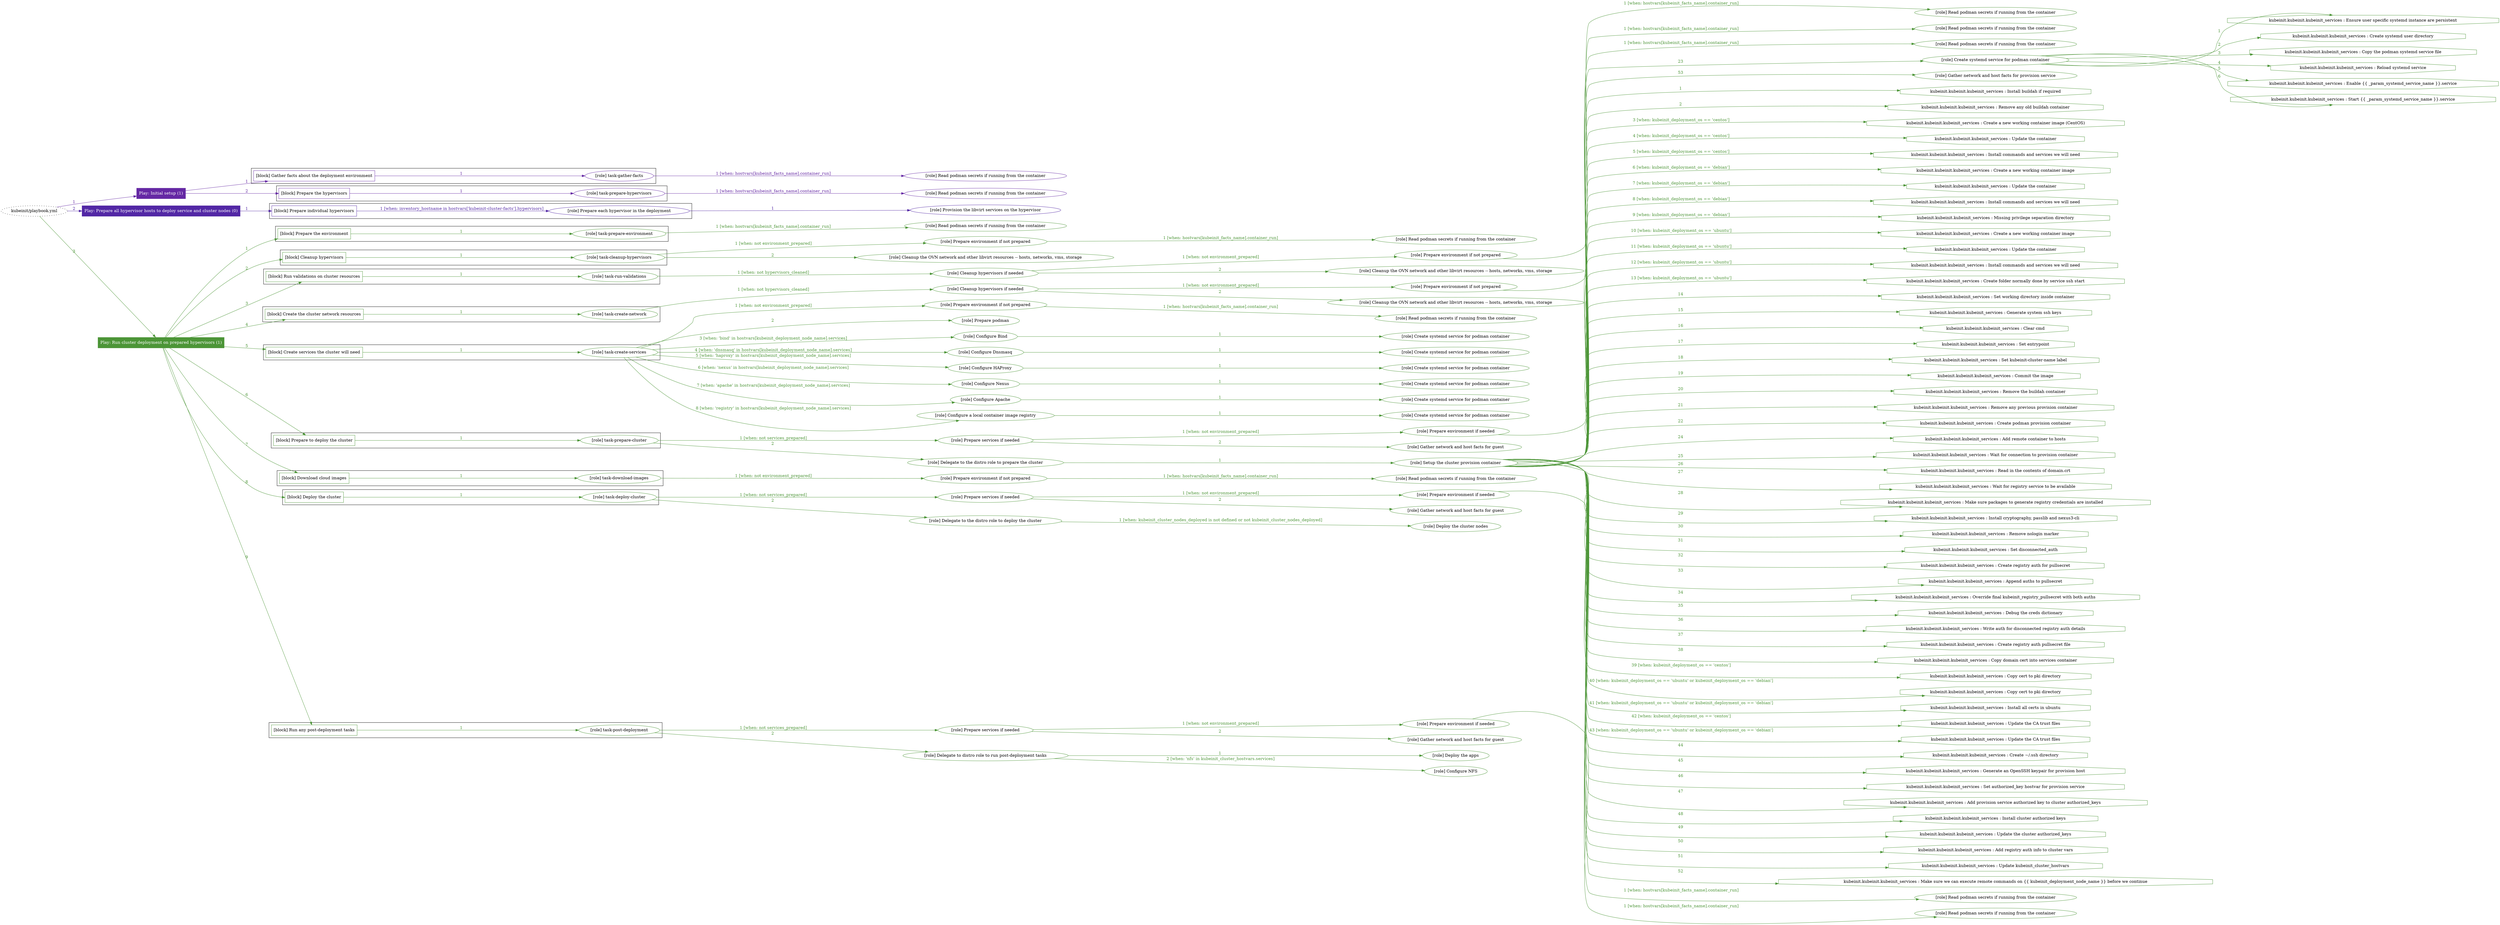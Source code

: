 digraph {
	graph [concentrate=true ordering=in rankdir=LR ratio=fill]
	edge [esep=5 sep=10]
	"kubeinit/playbook.yml" [id=root_node style=dotted]
	play_051c2b49 [label="Play: Initial setup (1)" color="#6528a4" fontcolor="#ffffff" id=play_051c2b49 shape=box style=filled tooltip=localhost]
	"kubeinit/playbook.yml" -> play_051c2b49 [label="1 " color="#6528a4" fontcolor="#6528a4" id=edge_839ca66a labeltooltip="1 " tooltip="1 "]
	subgraph "Read podman secrets if running from the container" {
		role_47a81021 [label="[role] Read podman secrets if running from the container" color="#6528a4" id=role_47a81021 tooltip="Read podman secrets if running from the container"]
	}
	subgraph "task-gather-facts" {
		role_6963178a [label="[role] task-gather-facts" color="#6528a4" id=role_6963178a tooltip="task-gather-facts"]
		role_6963178a -> role_47a81021 [label="1 [when: hostvars[kubeinit_facts_name].container_run]" color="#6528a4" fontcolor="#6528a4" id=edge_b14a3d67 labeltooltip="1 [when: hostvars[kubeinit_facts_name].container_run]" tooltip="1 [when: hostvars[kubeinit_facts_name].container_run]"]
	}
	subgraph "Read podman secrets if running from the container" {
		role_9ba7223d [label="[role] Read podman secrets if running from the container" color="#6528a4" id=role_9ba7223d tooltip="Read podman secrets if running from the container"]
	}
	subgraph "task-prepare-hypervisors" {
		role_1dc241dc [label="[role] task-prepare-hypervisors" color="#6528a4" id=role_1dc241dc tooltip="task-prepare-hypervisors"]
		role_1dc241dc -> role_9ba7223d [label="1 [when: hostvars[kubeinit_facts_name].container_run]" color="#6528a4" fontcolor="#6528a4" id=edge_edd46973 labeltooltip="1 [when: hostvars[kubeinit_facts_name].container_run]" tooltip="1 [when: hostvars[kubeinit_facts_name].container_run]"]
	}
	subgraph "Play: Initial setup (1)" {
		play_051c2b49 -> block_4443deeb [label=1 color="#6528a4" fontcolor="#6528a4" id=edge_3085cb4f labeltooltip=1 tooltip=1]
		subgraph cluster_block_4443deeb {
			block_4443deeb [label="[block] Gather facts about the deployment environment" color="#6528a4" id=block_4443deeb labeltooltip="Gather facts about the deployment environment" shape=box tooltip="Gather facts about the deployment environment"]
			block_4443deeb -> role_6963178a [label="1 " color="#6528a4" fontcolor="#6528a4" id=edge_1220abe6 labeltooltip="1 " tooltip="1 "]
		}
		play_051c2b49 -> block_3736fca8 [label=2 color="#6528a4" fontcolor="#6528a4" id=edge_7028dff7 labeltooltip=2 tooltip=2]
		subgraph cluster_block_3736fca8 {
			block_3736fca8 [label="[block] Prepare the hypervisors" color="#6528a4" id=block_3736fca8 labeltooltip="Prepare the hypervisors" shape=box tooltip="Prepare the hypervisors"]
			block_3736fca8 -> role_1dc241dc [label="1 " color="#6528a4" fontcolor="#6528a4" id=edge_3f5d64e3 labeltooltip="1 " tooltip="1 "]
		}
	}
	play_3801c66c [label="Play: Prepare all hypervisor hosts to deploy service and cluster nodes (0)" color="#5227a5" fontcolor="#ffffff" id=play_3801c66c shape=box style=filled tooltip="Play: Prepare all hypervisor hosts to deploy service and cluster nodes (0)"]
	"kubeinit/playbook.yml" -> play_3801c66c [label="2 " color="#5227a5" fontcolor="#5227a5" id=edge_26cc516f labeltooltip="2 " tooltip="2 "]
	subgraph "Provision the libvirt services on the hypervisor" {
		role_ff4b3f1d [label="[role] Provision the libvirt services on the hypervisor" color="#5227a5" id=role_ff4b3f1d tooltip="Provision the libvirt services on the hypervisor"]
	}
	subgraph "Prepare each hypervisor in the deployment" {
		role_a224175f [label="[role] Prepare each hypervisor in the deployment" color="#5227a5" id=role_a224175f tooltip="Prepare each hypervisor in the deployment"]
		role_a224175f -> role_ff4b3f1d [label="1 " color="#5227a5" fontcolor="#5227a5" id=edge_a18e0b30 labeltooltip="1 " tooltip="1 "]
	}
	subgraph "Play: Prepare all hypervisor hosts to deploy service and cluster nodes (0)" {
		play_3801c66c -> block_1fcb9a32 [label=1 color="#5227a5" fontcolor="#5227a5" id=edge_8c95d7fe labeltooltip=1 tooltip=1]
		subgraph cluster_block_1fcb9a32 {
			block_1fcb9a32 [label="[block] Prepare individual hypervisors" color="#5227a5" id=block_1fcb9a32 labeltooltip="Prepare individual hypervisors" shape=box tooltip="Prepare individual hypervisors"]
			block_1fcb9a32 -> role_a224175f [label="1 [when: inventory_hostname in hostvars['kubeinit-cluster-facts'].hypervisors]" color="#5227a5" fontcolor="#5227a5" id=edge_47dc9c39 labeltooltip="1 [when: inventory_hostname in hostvars['kubeinit-cluster-facts'].hypervisors]" tooltip="1 [when: inventory_hostname in hostvars['kubeinit-cluster-facts'].hypervisors]"]
		}
	}
	play_f7d1df13 [label="Play: Run cluster deployment on prepared hypervisors (1)" color="#4c9537" fontcolor="#ffffff" id=play_f7d1df13 shape=box style=filled tooltip=localhost]
	"kubeinit/playbook.yml" -> play_f7d1df13 [label="3 " color="#4c9537" fontcolor="#4c9537" id=edge_34679045 labeltooltip="3 " tooltip="3 "]
	subgraph "Read podman secrets if running from the container" {
		role_22d1b307 [label="[role] Read podman secrets if running from the container" color="#4c9537" id=role_22d1b307 tooltip="Read podman secrets if running from the container"]
	}
	subgraph "task-prepare-environment" {
		role_0e3177e5 [label="[role] task-prepare-environment" color="#4c9537" id=role_0e3177e5 tooltip="task-prepare-environment"]
		role_0e3177e5 -> role_22d1b307 [label="1 [when: hostvars[kubeinit_facts_name].container_run]" color="#4c9537" fontcolor="#4c9537" id=edge_94715e8c labeltooltip="1 [when: hostvars[kubeinit_facts_name].container_run]" tooltip="1 [when: hostvars[kubeinit_facts_name].container_run]"]
	}
	subgraph "Read podman secrets if running from the container" {
		role_1d0cc77a [label="[role] Read podman secrets if running from the container" color="#4c9537" id=role_1d0cc77a tooltip="Read podman secrets if running from the container"]
	}
	subgraph "Prepare environment if not prepared" {
		role_d507feb7 [label="[role] Prepare environment if not prepared" color="#4c9537" id=role_d507feb7 tooltip="Prepare environment if not prepared"]
		role_d507feb7 -> role_1d0cc77a [label="1 [when: hostvars[kubeinit_facts_name].container_run]" color="#4c9537" fontcolor="#4c9537" id=edge_a12e9cb2 labeltooltip="1 [when: hostvars[kubeinit_facts_name].container_run]" tooltip="1 [when: hostvars[kubeinit_facts_name].container_run]"]
	}
	subgraph "Cleanup the OVN network and other libvirt resources -- hosts, networks, vms, storage" {
		role_f6756f97 [label="[role] Cleanup the OVN network and other libvirt resources -- hosts, networks, vms, storage" color="#4c9537" id=role_f6756f97 tooltip="Cleanup the OVN network and other libvirt resources -- hosts, networks, vms, storage"]
	}
	subgraph "task-cleanup-hypervisors" {
		role_5ba6fdbb [label="[role] task-cleanup-hypervisors" color="#4c9537" id=role_5ba6fdbb tooltip="task-cleanup-hypervisors"]
		role_5ba6fdbb -> role_d507feb7 [label="1 [when: not environment_prepared]" color="#4c9537" fontcolor="#4c9537" id=edge_ac61b591 labeltooltip="1 [when: not environment_prepared]" tooltip="1 [when: not environment_prepared]"]
		role_5ba6fdbb -> role_f6756f97 [label="2 " color="#4c9537" fontcolor="#4c9537" id=edge_627953f8 labeltooltip="2 " tooltip="2 "]
	}
	subgraph "Read podman secrets if running from the container" {
		role_fbf31905 [label="[role] Read podman secrets if running from the container" color="#4c9537" id=role_fbf31905 tooltip="Read podman secrets if running from the container"]
	}
	subgraph "Prepare environment if not prepared" {
		role_4212ffd1 [label="[role] Prepare environment if not prepared" color="#4c9537" id=role_4212ffd1 tooltip="Prepare environment if not prepared"]
		role_4212ffd1 -> role_fbf31905 [label="1 [when: hostvars[kubeinit_facts_name].container_run]" color="#4c9537" fontcolor="#4c9537" id=edge_157bb472 labeltooltip="1 [when: hostvars[kubeinit_facts_name].container_run]" tooltip="1 [when: hostvars[kubeinit_facts_name].container_run]"]
	}
	subgraph "Cleanup the OVN network and other libvirt resources -- hosts, networks, vms, storage" {
		role_3027a9fe [label="[role] Cleanup the OVN network and other libvirt resources -- hosts, networks, vms, storage" color="#4c9537" id=role_3027a9fe tooltip="Cleanup the OVN network and other libvirt resources -- hosts, networks, vms, storage"]
	}
	subgraph "Cleanup hypervisors if needed" {
		role_a94fc1b5 [label="[role] Cleanup hypervisors if needed" color="#4c9537" id=role_a94fc1b5 tooltip="Cleanup hypervisors if needed"]
		role_a94fc1b5 -> role_4212ffd1 [label="1 [when: not environment_prepared]" color="#4c9537" fontcolor="#4c9537" id=edge_9e65863a labeltooltip="1 [when: not environment_prepared]" tooltip="1 [when: not environment_prepared]"]
		role_a94fc1b5 -> role_3027a9fe [label="2 " color="#4c9537" fontcolor="#4c9537" id=edge_88c65c56 labeltooltip="2 " tooltip="2 "]
	}
	subgraph "task-run-validations" {
		role_83db5022 [label="[role] task-run-validations" color="#4c9537" id=role_83db5022 tooltip="task-run-validations"]
		role_83db5022 -> role_a94fc1b5 [label="1 [when: not hypervisors_cleaned]" color="#4c9537" fontcolor="#4c9537" id=edge_5a08714e labeltooltip="1 [when: not hypervisors_cleaned]" tooltip="1 [when: not hypervisors_cleaned]"]
	}
	subgraph "Read podman secrets if running from the container" {
		role_064857c8 [label="[role] Read podman secrets if running from the container" color="#4c9537" id=role_064857c8 tooltip="Read podman secrets if running from the container"]
	}
	subgraph "Prepare environment if not prepared" {
		role_aec6460a [label="[role] Prepare environment if not prepared" color="#4c9537" id=role_aec6460a tooltip="Prepare environment if not prepared"]
		role_aec6460a -> role_064857c8 [label="1 [when: hostvars[kubeinit_facts_name].container_run]" color="#4c9537" fontcolor="#4c9537" id=edge_071bc901 labeltooltip="1 [when: hostvars[kubeinit_facts_name].container_run]" tooltip="1 [when: hostvars[kubeinit_facts_name].container_run]"]
	}
	subgraph "Cleanup the OVN network and other libvirt resources -- hosts, networks, vms, storage" {
		role_39853395 [label="[role] Cleanup the OVN network and other libvirt resources -- hosts, networks, vms, storage" color="#4c9537" id=role_39853395 tooltip="Cleanup the OVN network and other libvirt resources -- hosts, networks, vms, storage"]
	}
	subgraph "Cleanup hypervisors if needed" {
		role_d911a549 [label="[role] Cleanup hypervisors if needed" color="#4c9537" id=role_d911a549 tooltip="Cleanup hypervisors if needed"]
		role_d911a549 -> role_aec6460a [label="1 [when: not environment_prepared]" color="#4c9537" fontcolor="#4c9537" id=edge_49d9ed1e labeltooltip="1 [when: not environment_prepared]" tooltip="1 [when: not environment_prepared]"]
		role_d911a549 -> role_39853395 [label="2 " color="#4c9537" fontcolor="#4c9537" id=edge_a5ad9472 labeltooltip="2 " tooltip="2 "]
	}
	subgraph "task-create-network" {
		role_ff306506 [label="[role] task-create-network" color="#4c9537" id=role_ff306506 tooltip="task-create-network"]
		role_ff306506 -> role_d911a549 [label="1 [when: not hypervisors_cleaned]" color="#4c9537" fontcolor="#4c9537" id=edge_9f5224f8 labeltooltip="1 [when: not hypervisors_cleaned]" tooltip="1 [when: not hypervisors_cleaned]"]
	}
	subgraph "Read podman secrets if running from the container" {
		role_8039fc9b [label="[role] Read podman secrets if running from the container" color="#4c9537" id=role_8039fc9b tooltip="Read podman secrets if running from the container"]
	}
	subgraph "Prepare environment if not prepared" {
		role_58a23e10 [label="[role] Prepare environment if not prepared" color="#4c9537" id=role_58a23e10 tooltip="Prepare environment if not prepared"]
		role_58a23e10 -> role_8039fc9b [label="1 [when: hostvars[kubeinit_facts_name].container_run]" color="#4c9537" fontcolor="#4c9537" id=edge_8034f9d1 labeltooltip="1 [when: hostvars[kubeinit_facts_name].container_run]" tooltip="1 [when: hostvars[kubeinit_facts_name].container_run]"]
	}
	subgraph "Prepare podman" {
		role_80541e1c [label="[role] Prepare podman" color="#4c9537" id=role_80541e1c tooltip="Prepare podman"]
	}
	subgraph "Create systemd service for podman container" {
		role_3d5dc106 [label="[role] Create systemd service for podman container" color="#4c9537" id=role_3d5dc106 tooltip="Create systemd service for podman container"]
	}
	subgraph "Configure Bind" {
		role_43fb9698 [label="[role] Configure Bind" color="#4c9537" id=role_43fb9698 tooltip="Configure Bind"]
		role_43fb9698 -> role_3d5dc106 [label="1 " color="#4c9537" fontcolor="#4c9537" id=edge_b54c6b90 labeltooltip="1 " tooltip="1 "]
	}
	subgraph "Create systemd service for podman container" {
		role_ac14183f [label="[role] Create systemd service for podman container" color="#4c9537" id=role_ac14183f tooltip="Create systemd service for podman container"]
	}
	subgraph "Configure Dnsmasq" {
		role_adbe5e9d [label="[role] Configure Dnsmasq" color="#4c9537" id=role_adbe5e9d tooltip="Configure Dnsmasq"]
		role_adbe5e9d -> role_ac14183f [label="1 " color="#4c9537" fontcolor="#4c9537" id=edge_fda232fe labeltooltip="1 " tooltip="1 "]
	}
	subgraph "Create systemd service for podman container" {
		role_2337711b [label="[role] Create systemd service for podman container" color="#4c9537" id=role_2337711b tooltip="Create systemd service for podman container"]
	}
	subgraph "Configure HAProxy" {
		role_86ed88fb [label="[role] Configure HAProxy" color="#4c9537" id=role_86ed88fb tooltip="Configure HAProxy"]
		role_86ed88fb -> role_2337711b [label="1 " color="#4c9537" fontcolor="#4c9537" id=edge_9269844f labeltooltip="1 " tooltip="1 "]
	}
	subgraph "Create systemd service for podman container" {
		role_0456ae08 [label="[role] Create systemd service for podman container" color="#4c9537" id=role_0456ae08 tooltip="Create systemd service for podman container"]
	}
	subgraph "Configure Nexus" {
		role_9bbc7077 [label="[role] Configure Nexus" color="#4c9537" id=role_9bbc7077 tooltip="Configure Nexus"]
		role_9bbc7077 -> role_0456ae08 [label="1 " color="#4c9537" fontcolor="#4c9537" id=edge_247c7fde labeltooltip="1 " tooltip="1 "]
	}
	subgraph "Create systemd service for podman container" {
		role_4d42e314 [label="[role] Create systemd service for podman container" color="#4c9537" id=role_4d42e314 tooltip="Create systemd service for podman container"]
	}
	subgraph "Configure Apache" {
		role_28486d9a [label="[role] Configure Apache" color="#4c9537" id=role_28486d9a tooltip="Configure Apache"]
		role_28486d9a -> role_4d42e314 [label="1 " color="#4c9537" fontcolor="#4c9537" id=edge_b727060f labeltooltip="1 " tooltip="1 "]
	}
	subgraph "Create systemd service for podman container" {
		role_692c2c3b [label="[role] Create systemd service for podman container" color="#4c9537" id=role_692c2c3b tooltip="Create systemd service for podman container"]
	}
	subgraph "Configure a local container image registry" {
		role_57df4546 [label="[role] Configure a local container image registry" color="#4c9537" id=role_57df4546 tooltip="Configure a local container image registry"]
		role_57df4546 -> role_692c2c3b [label="1 " color="#4c9537" fontcolor="#4c9537" id=edge_e9f2da5d labeltooltip="1 " tooltip="1 "]
	}
	subgraph "task-create-services" {
		role_c12c2ec1 [label="[role] task-create-services" color="#4c9537" id=role_c12c2ec1 tooltip="task-create-services"]
		role_c12c2ec1 -> role_58a23e10 [label="1 [when: not environment_prepared]" color="#4c9537" fontcolor="#4c9537" id=edge_f38c9210 labeltooltip="1 [when: not environment_prepared]" tooltip="1 [when: not environment_prepared]"]
		role_c12c2ec1 -> role_80541e1c [label="2 " color="#4c9537" fontcolor="#4c9537" id=edge_c1b28cd1 labeltooltip="2 " tooltip="2 "]
		role_c12c2ec1 -> role_43fb9698 [label="3 [when: 'bind' in hostvars[kubeinit_deployment_node_name].services]" color="#4c9537" fontcolor="#4c9537" id=edge_5927d03a labeltooltip="3 [when: 'bind' in hostvars[kubeinit_deployment_node_name].services]" tooltip="3 [when: 'bind' in hostvars[kubeinit_deployment_node_name].services]"]
		role_c12c2ec1 -> role_adbe5e9d [label="4 [when: 'dnsmasq' in hostvars[kubeinit_deployment_node_name].services]" color="#4c9537" fontcolor="#4c9537" id=edge_56bcf669 labeltooltip="4 [when: 'dnsmasq' in hostvars[kubeinit_deployment_node_name].services]" tooltip="4 [when: 'dnsmasq' in hostvars[kubeinit_deployment_node_name].services]"]
		role_c12c2ec1 -> role_86ed88fb [label="5 [when: 'haproxy' in hostvars[kubeinit_deployment_node_name].services]" color="#4c9537" fontcolor="#4c9537" id=edge_31dcdfb9 labeltooltip="5 [when: 'haproxy' in hostvars[kubeinit_deployment_node_name].services]" tooltip="5 [when: 'haproxy' in hostvars[kubeinit_deployment_node_name].services]"]
		role_c12c2ec1 -> role_9bbc7077 [label="6 [when: 'nexus' in hostvars[kubeinit_deployment_node_name].services]" color="#4c9537" fontcolor="#4c9537" id=edge_af056c5e labeltooltip="6 [when: 'nexus' in hostvars[kubeinit_deployment_node_name].services]" tooltip="6 [when: 'nexus' in hostvars[kubeinit_deployment_node_name].services]"]
		role_c12c2ec1 -> role_28486d9a [label="7 [when: 'apache' in hostvars[kubeinit_deployment_node_name].services]" color="#4c9537" fontcolor="#4c9537" id=edge_adfdef1b labeltooltip="7 [when: 'apache' in hostvars[kubeinit_deployment_node_name].services]" tooltip="7 [when: 'apache' in hostvars[kubeinit_deployment_node_name].services]"]
		role_c12c2ec1 -> role_57df4546 [label="8 [when: 'registry' in hostvars[kubeinit_deployment_node_name].services]" color="#4c9537" fontcolor="#4c9537" id=edge_9f777aa8 labeltooltip="8 [when: 'registry' in hostvars[kubeinit_deployment_node_name].services]" tooltip="8 [when: 'registry' in hostvars[kubeinit_deployment_node_name].services]"]
	}
	subgraph "Read podman secrets if running from the container" {
		role_4c3e9b0b [label="[role] Read podman secrets if running from the container" color="#4c9537" id=role_4c3e9b0b tooltip="Read podman secrets if running from the container"]
	}
	subgraph "Prepare environment if needed" {
		role_7e4d172c [label="[role] Prepare environment if needed" color="#4c9537" id=role_7e4d172c tooltip="Prepare environment if needed"]
		role_7e4d172c -> role_4c3e9b0b [label="1 [when: hostvars[kubeinit_facts_name].container_run]" color="#4c9537" fontcolor="#4c9537" id=edge_9c518f99 labeltooltip="1 [when: hostvars[kubeinit_facts_name].container_run]" tooltip="1 [when: hostvars[kubeinit_facts_name].container_run]"]
	}
	subgraph "Gather network and host facts for guest" {
		role_f43e0dfe [label="[role] Gather network and host facts for guest" color="#4c9537" id=role_f43e0dfe tooltip="Gather network and host facts for guest"]
	}
	subgraph "Prepare services if needed" {
		role_cf63613f [label="[role] Prepare services if needed" color="#4c9537" id=role_cf63613f tooltip="Prepare services if needed"]
		role_cf63613f -> role_7e4d172c [label="1 [when: not environment_prepared]" color="#4c9537" fontcolor="#4c9537" id=edge_8de9a45c labeltooltip="1 [when: not environment_prepared]" tooltip="1 [when: not environment_prepared]"]
		role_cf63613f -> role_f43e0dfe [label="2 " color="#4c9537" fontcolor="#4c9537" id=edge_0fe681d1 labeltooltip="2 " tooltip="2 "]
	}
	subgraph "Create systemd service for podman container" {
		role_12f0963a [label="[role] Create systemd service for podman container" color="#4c9537" id=role_12f0963a tooltip="Create systemd service for podman container"]
		task_021070da [label="kubeinit.kubeinit.kubeinit_services : Ensure user specific systemd instance are persistent" color="#4c9537" id=task_021070da shape=octagon tooltip="kubeinit.kubeinit.kubeinit_services : Ensure user specific systemd instance are persistent"]
		role_12f0963a -> task_021070da [label="1 " color="#4c9537" fontcolor="#4c9537" id=edge_01dc64cf labeltooltip="1 " tooltip="1 "]
		task_832a36aa [label="kubeinit.kubeinit.kubeinit_services : Create systemd user directory" color="#4c9537" id=task_832a36aa shape=octagon tooltip="kubeinit.kubeinit.kubeinit_services : Create systemd user directory"]
		role_12f0963a -> task_832a36aa [label="2 " color="#4c9537" fontcolor="#4c9537" id=edge_d91dc8da labeltooltip="2 " tooltip="2 "]
		task_6b11031d [label="kubeinit.kubeinit.kubeinit_services : Copy the podman systemd service file" color="#4c9537" id=task_6b11031d shape=octagon tooltip="kubeinit.kubeinit.kubeinit_services : Copy the podman systemd service file"]
		role_12f0963a -> task_6b11031d [label="3 " color="#4c9537" fontcolor="#4c9537" id=edge_db79bafd labeltooltip="3 " tooltip="3 "]
		task_89c16e3c [label="kubeinit.kubeinit.kubeinit_services : Reload systemd service" color="#4c9537" id=task_89c16e3c shape=octagon tooltip="kubeinit.kubeinit.kubeinit_services : Reload systemd service"]
		role_12f0963a -> task_89c16e3c [label="4 " color="#4c9537" fontcolor="#4c9537" id=edge_9e250129 labeltooltip="4 " tooltip="4 "]
		task_463b2183 [label="kubeinit.kubeinit.kubeinit_services : Enable {{ _param_systemd_service_name }}.service" color="#4c9537" id=task_463b2183 shape=octagon tooltip="kubeinit.kubeinit.kubeinit_services : Enable {{ _param_systemd_service_name }}.service"]
		role_12f0963a -> task_463b2183 [label="5 " color="#4c9537" fontcolor="#4c9537" id=edge_676cd54f labeltooltip="5 " tooltip="5 "]
		task_89573989 [label="kubeinit.kubeinit.kubeinit_services : Start {{ _param_systemd_service_name }}.service" color="#4c9537" id=task_89573989 shape=octagon tooltip="kubeinit.kubeinit.kubeinit_services : Start {{ _param_systemd_service_name }}.service"]
		role_12f0963a -> task_89573989 [label="6 " color="#4c9537" fontcolor="#4c9537" id=edge_1f426a54 labeltooltip="6 " tooltip="6 "]
	}
	subgraph "Gather network and host facts for provision service" {
		role_0032db00 [label="[role] Gather network and host facts for provision service" color="#4c9537" id=role_0032db00 tooltip="Gather network and host facts for provision service"]
	}
	subgraph "Setup the cluster provision container" {
		role_29edd9b0 [label="[role] Setup the cluster provision container" color="#4c9537" id=role_29edd9b0 tooltip="Setup the cluster provision container"]
		task_fe96e543 [label="kubeinit.kubeinit.kubeinit_services : Install buildah if required" color="#4c9537" id=task_fe96e543 shape=octagon tooltip="kubeinit.kubeinit.kubeinit_services : Install buildah if required"]
		role_29edd9b0 -> task_fe96e543 [label="1 " color="#4c9537" fontcolor="#4c9537" id=edge_55f7a3ee labeltooltip="1 " tooltip="1 "]
		task_f0a16525 [label="kubeinit.kubeinit.kubeinit_services : Remove any old buildah container" color="#4c9537" id=task_f0a16525 shape=octagon tooltip="kubeinit.kubeinit.kubeinit_services : Remove any old buildah container"]
		role_29edd9b0 -> task_f0a16525 [label="2 " color="#4c9537" fontcolor="#4c9537" id=edge_bf3ecf89 labeltooltip="2 " tooltip="2 "]
		task_dbdb4224 [label="kubeinit.kubeinit.kubeinit_services : Create a new working container image (CentOS)" color="#4c9537" id=task_dbdb4224 shape=octagon tooltip="kubeinit.kubeinit.kubeinit_services : Create a new working container image (CentOS)"]
		role_29edd9b0 -> task_dbdb4224 [label="3 [when: kubeinit_deployment_os == 'centos']" color="#4c9537" fontcolor="#4c9537" id=edge_f0539741 labeltooltip="3 [when: kubeinit_deployment_os == 'centos']" tooltip="3 [when: kubeinit_deployment_os == 'centos']"]
		task_e05cb4e8 [label="kubeinit.kubeinit.kubeinit_services : Update the container" color="#4c9537" id=task_e05cb4e8 shape=octagon tooltip="kubeinit.kubeinit.kubeinit_services : Update the container"]
		role_29edd9b0 -> task_e05cb4e8 [label="4 [when: kubeinit_deployment_os == 'centos']" color="#4c9537" fontcolor="#4c9537" id=edge_da017802 labeltooltip="4 [when: kubeinit_deployment_os == 'centos']" tooltip="4 [when: kubeinit_deployment_os == 'centos']"]
		task_e360ed6a [label="kubeinit.kubeinit.kubeinit_services : Install commands and services we will need" color="#4c9537" id=task_e360ed6a shape=octagon tooltip="kubeinit.kubeinit.kubeinit_services : Install commands and services we will need"]
		role_29edd9b0 -> task_e360ed6a [label="5 [when: kubeinit_deployment_os == 'centos']" color="#4c9537" fontcolor="#4c9537" id=edge_dad6080c labeltooltip="5 [when: kubeinit_deployment_os == 'centos']" tooltip="5 [when: kubeinit_deployment_os == 'centos']"]
		task_23596509 [label="kubeinit.kubeinit.kubeinit_services : Create a new working container image" color="#4c9537" id=task_23596509 shape=octagon tooltip="kubeinit.kubeinit.kubeinit_services : Create a new working container image"]
		role_29edd9b0 -> task_23596509 [label="6 [when: kubeinit_deployment_os == 'debian']" color="#4c9537" fontcolor="#4c9537" id=edge_4f32d087 labeltooltip="6 [when: kubeinit_deployment_os == 'debian']" tooltip="6 [when: kubeinit_deployment_os == 'debian']"]
		task_0e5b8dc7 [label="kubeinit.kubeinit.kubeinit_services : Update the container" color="#4c9537" id=task_0e5b8dc7 shape=octagon tooltip="kubeinit.kubeinit.kubeinit_services : Update the container"]
		role_29edd9b0 -> task_0e5b8dc7 [label="7 [when: kubeinit_deployment_os == 'debian']" color="#4c9537" fontcolor="#4c9537" id=edge_c4794720 labeltooltip="7 [when: kubeinit_deployment_os == 'debian']" tooltip="7 [when: kubeinit_deployment_os == 'debian']"]
		task_52d8bb42 [label="kubeinit.kubeinit.kubeinit_services : Install commands and services we will need" color="#4c9537" id=task_52d8bb42 shape=octagon tooltip="kubeinit.kubeinit.kubeinit_services : Install commands and services we will need"]
		role_29edd9b0 -> task_52d8bb42 [label="8 [when: kubeinit_deployment_os == 'debian']" color="#4c9537" fontcolor="#4c9537" id=edge_9fa57b59 labeltooltip="8 [when: kubeinit_deployment_os == 'debian']" tooltip="8 [when: kubeinit_deployment_os == 'debian']"]
		task_8b1db749 [label="kubeinit.kubeinit.kubeinit_services : Missing privilege separation directory" color="#4c9537" id=task_8b1db749 shape=octagon tooltip="kubeinit.kubeinit.kubeinit_services : Missing privilege separation directory"]
		role_29edd9b0 -> task_8b1db749 [label="9 [when: kubeinit_deployment_os == 'debian']" color="#4c9537" fontcolor="#4c9537" id=edge_b5861836 labeltooltip="9 [when: kubeinit_deployment_os == 'debian']" tooltip="9 [when: kubeinit_deployment_os == 'debian']"]
		task_b12bb1f6 [label="kubeinit.kubeinit.kubeinit_services : Create a new working container image" color="#4c9537" id=task_b12bb1f6 shape=octagon tooltip="kubeinit.kubeinit.kubeinit_services : Create a new working container image"]
		role_29edd9b0 -> task_b12bb1f6 [label="10 [when: kubeinit_deployment_os == 'ubuntu']" color="#4c9537" fontcolor="#4c9537" id=edge_5580691e labeltooltip="10 [when: kubeinit_deployment_os == 'ubuntu']" tooltip="10 [when: kubeinit_deployment_os == 'ubuntu']"]
		task_bc87b061 [label="kubeinit.kubeinit.kubeinit_services : Update the container" color="#4c9537" id=task_bc87b061 shape=octagon tooltip="kubeinit.kubeinit.kubeinit_services : Update the container"]
		role_29edd9b0 -> task_bc87b061 [label="11 [when: kubeinit_deployment_os == 'ubuntu']" color="#4c9537" fontcolor="#4c9537" id=edge_9b36d900 labeltooltip="11 [when: kubeinit_deployment_os == 'ubuntu']" tooltip="11 [when: kubeinit_deployment_os == 'ubuntu']"]
		task_9c84f519 [label="kubeinit.kubeinit.kubeinit_services : Install commands and services we will need" color="#4c9537" id=task_9c84f519 shape=octagon tooltip="kubeinit.kubeinit.kubeinit_services : Install commands and services we will need"]
		role_29edd9b0 -> task_9c84f519 [label="12 [when: kubeinit_deployment_os == 'ubuntu']" color="#4c9537" fontcolor="#4c9537" id=edge_26442462 labeltooltip="12 [when: kubeinit_deployment_os == 'ubuntu']" tooltip="12 [when: kubeinit_deployment_os == 'ubuntu']"]
		task_f59465e5 [label="kubeinit.kubeinit.kubeinit_services : Create folder normally done by service ssh start" color="#4c9537" id=task_f59465e5 shape=octagon tooltip="kubeinit.kubeinit.kubeinit_services : Create folder normally done by service ssh start"]
		role_29edd9b0 -> task_f59465e5 [label="13 [when: kubeinit_deployment_os == 'ubuntu']" color="#4c9537" fontcolor="#4c9537" id=edge_ff6bb3e8 labeltooltip="13 [when: kubeinit_deployment_os == 'ubuntu']" tooltip="13 [when: kubeinit_deployment_os == 'ubuntu']"]
		task_507cba69 [label="kubeinit.kubeinit.kubeinit_services : Set working directory inside container" color="#4c9537" id=task_507cba69 shape=octagon tooltip="kubeinit.kubeinit.kubeinit_services : Set working directory inside container"]
		role_29edd9b0 -> task_507cba69 [label="14 " color="#4c9537" fontcolor="#4c9537" id=edge_42f258be labeltooltip="14 " tooltip="14 "]
		task_5b28884d [label="kubeinit.kubeinit.kubeinit_services : Generate system ssh keys" color="#4c9537" id=task_5b28884d shape=octagon tooltip="kubeinit.kubeinit.kubeinit_services : Generate system ssh keys"]
		role_29edd9b0 -> task_5b28884d [label="15 " color="#4c9537" fontcolor="#4c9537" id=edge_c272642e labeltooltip="15 " tooltip="15 "]
		task_42906a7e [label="kubeinit.kubeinit.kubeinit_services : Clear cmd" color="#4c9537" id=task_42906a7e shape=octagon tooltip="kubeinit.kubeinit.kubeinit_services : Clear cmd"]
		role_29edd9b0 -> task_42906a7e [label="16 " color="#4c9537" fontcolor="#4c9537" id=edge_f83e2880 labeltooltip="16 " tooltip="16 "]
		task_eff67180 [label="kubeinit.kubeinit.kubeinit_services : Set entrypoint" color="#4c9537" id=task_eff67180 shape=octagon tooltip="kubeinit.kubeinit.kubeinit_services : Set entrypoint"]
		role_29edd9b0 -> task_eff67180 [label="17 " color="#4c9537" fontcolor="#4c9537" id=edge_582b9f88 labeltooltip="17 " tooltip="17 "]
		task_390643f4 [label="kubeinit.kubeinit.kubeinit_services : Set kubeinit-cluster-name label" color="#4c9537" id=task_390643f4 shape=octagon tooltip="kubeinit.kubeinit.kubeinit_services : Set kubeinit-cluster-name label"]
		role_29edd9b0 -> task_390643f4 [label="18 " color="#4c9537" fontcolor="#4c9537" id=edge_6699f51d labeltooltip="18 " tooltip="18 "]
		task_3433a533 [label="kubeinit.kubeinit.kubeinit_services : Commit the image" color="#4c9537" id=task_3433a533 shape=octagon tooltip="kubeinit.kubeinit.kubeinit_services : Commit the image"]
		role_29edd9b0 -> task_3433a533 [label="19 " color="#4c9537" fontcolor="#4c9537" id=edge_31f4d1eb labeltooltip="19 " tooltip="19 "]
		task_89cfff8c [label="kubeinit.kubeinit.kubeinit_services : Remove the buildah container" color="#4c9537" id=task_89cfff8c shape=octagon tooltip="kubeinit.kubeinit.kubeinit_services : Remove the buildah container"]
		role_29edd9b0 -> task_89cfff8c [label="20 " color="#4c9537" fontcolor="#4c9537" id=edge_ec442126 labeltooltip="20 " tooltip="20 "]
		task_e3c08fca [label="kubeinit.kubeinit.kubeinit_services : Remove any previous provision container" color="#4c9537" id=task_e3c08fca shape=octagon tooltip="kubeinit.kubeinit.kubeinit_services : Remove any previous provision container"]
		role_29edd9b0 -> task_e3c08fca [label="21 " color="#4c9537" fontcolor="#4c9537" id=edge_36158b23 labeltooltip="21 " tooltip="21 "]
		task_3d6aea14 [label="kubeinit.kubeinit.kubeinit_services : Create podman provision container" color="#4c9537" id=task_3d6aea14 shape=octagon tooltip="kubeinit.kubeinit.kubeinit_services : Create podman provision container"]
		role_29edd9b0 -> task_3d6aea14 [label="22 " color="#4c9537" fontcolor="#4c9537" id=edge_d7ef3a5b labeltooltip="22 " tooltip="22 "]
		role_29edd9b0 -> role_12f0963a [label="23 " color="#4c9537" fontcolor="#4c9537" id=edge_94794db1 labeltooltip="23 " tooltip="23 "]
		task_e79a044b [label="kubeinit.kubeinit.kubeinit_services : Add remote container to hosts" color="#4c9537" id=task_e79a044b shape=octagon tooltip="kubeinit.kubeinit.kubeinit_services : Add remote container to hosts"]
		role_29edd9b0 -> task_e79a044b [label="24 " color="#4c9537" fontcolor="#4c9537" id=edge_68136f9f labeltooltip="24 " tooltip="24 "]
		task_bd567a6e [label="kubeinit.kubeinit.kubeinit_services : Wait for connection to provision container" color="#4c9537" id=task_bd567a6e shape=octagon tooltip="kubeinit.kubeinit.kubeinit_services : Wait for connection to provision container"]
		role_29edd9b0 -> task_bd567a6e [label="25 " color="#4c9537" fontcolor="#4c9537" id=edge_b6df63da labeltooltip="25 " tooltip="25 "]
		task_04094dbc [label="kubeinit.kubeinit.kubeinit_services : Read in the contents of domain.crt" color="#4c9537" id=task_04094dbc shape=octagon tooltip="kubeinit.kubeinit.kubeinit_services : Read in the contents of domain.crt"]
		role_29edd9b0 -> task_04094dbc [label="26 " color="#4c9537" fontcolor="#4c9537" id=edge_60f2b5d8 labeltooltip="26 " tooltip="26 "]
		task_fe10093d [label="kubeinit.kubeinit.kubeinit_services : Wait for registry service to be available" color="#4c9537" id=task_fe10093d shape=octagon tooltip="kubeinit.kubeinit.kubeinit_services : Wait for registry service to be available"]
		role_29edd9b0 -> task_fe10093d [label="27 " color="#4c9537" fontcolor="#4c9537" id=edge_5d115cb2 labeltooltip="27 " tooltip="27 "]
		task_639882a0 [label="kubeinit.kubeinit.kubeinit_services : Make sure packages to generate registry credentials are installed" color="#4c9537" id=task_639882a0 shape=octagon tooltip="kubeinit.kubeinit.kubeinit_services : Make sure packages to generate registry credentials are installed"]
		role_29edd9b0 -> task_639882a0 [label="28 " color="#4c9537" fontcolor="#4c9537" id=edge_2faad4d2 labeltooltip="28 " tooltip="28 "]
		task_8d9b5e26 [label="kubeinit.kubeinit.kubeinit_services : Install cryptography, passlib and nexus3-cli" color="#4c9537" id=task_8d9b5e26 shape=octagon tooltip="kubeinit.kubeinit.kubeinit_services : Install cryptography, passlib and nexus3-cli"]
		role_29edd9b0 -> task_8d9b5e26 [label="29 " color="#4c9537" fontcolor="#4c9537" id=edge_22cc2256 labeltooltip="29 " tooltip="29 "]
		task_7fb24795 [label="kubeinit.kubeinit.kubeinit_services : Remove nologin marker" color="#4c9537" id=task_7fb24795 shape=octagon tooltip="kubeinit.kubeinit.kubeinit_services : Remove nologin marker"]
		role_29edd9b0 -> task_7fb24795 [label="30 " color="#4c9537" fontcolor="#4c9537" id=edge_7f5d602b labeltooltip="30 " tooltip="30 "]
		task_25444779 [label="kubeinit.kubeinit.kubeinit_services : Set disconnected_auth" color="#4c9537" id=task_25444779 shape=octagon tooltip="kubeinit.kubeinit.kubeinit_services : Set disconnected_auth"]
		role_29edd9b0 -> task_25444779 [label="31 " color="#4c9537" fontcolor="#4c9537" id=edge_4bbf948d labeltooltip="31 " tooltip="31 "]
		task_83395d2c [label="kubeinit.kubeinit.kubeinit_services : Create registry auth for pullsecret" color="#4c9537" id=task_83395d2c shape=octagon tooltip="kubeinit.kubeinit.kubeinit_services : Create registry auth for pullsecret"]
		role_29edd9b0 -> task_83395d2c [label="32 " color="#4c9537" fontcolor="#4c9537" id=edge_896f4061 labeltooltip="32 " tooltip="32 "]
		task_681096b2 [label="kubeinit.kubeinit.kubeinit_services : Append auths to pullsecret" color="#4c9537" id=task_681096b2 shape=octagon tooltip="kubeinit.kubeinit.kubeinit_services : Append auths to pullsecret"]
		role_29edd9b0 -> task_681096b2 [label="33 " color="#4c9537" fontcolor="#4c9537" id=edge_81575a61 labeltooltip="33 " tooltip="33 "]
		task_4a65d9ed [label="kubeinit.kubeinit.kubeinit_services : Override final kubeinit_registry_pullsecret with both auths" color="#4c9537" id=task_4a65d9ed shape=octagon tooltip="kubeinit.kubeinit.kubeinit_services : Override final kubeinit_registry_pullsecret with both auths"]
		role_29edd9b0 -> task_4a65d9ed [label="34 " color="#4c9537" fontcolor="#4c9537" id=edge_3f847bc0 labeltooltip="34 " tooltip="34 "]
		task_d0043149 [label="kubeinit.kubeinit.kubeinit_services : Debug the creds dictionary" color="#4c9537" id=task_d0043149 shape=octagon tooltip="kubeinit.kubeinit.kubeinit_services : Debug the creds dictionary"]
		role_29edd9b0 -> task_d0043149 [label="35 " color="#4c9537" fontcolor="#4c9537" id=edge_51dbf363 labeltooltip="35 " tooltip="35 "]
		task_86b3a495 [label="kubeinit.kubeinit.kubeinit_services : Write auth for disconnected registry auth details" color="#4c9537" id=task_86b3a495 shape=octagon tooltip="kubeinit.kubeinit.kubeinit_services : Write auth for disconnected registry auth details"]
		role_29edd9b0 -> task_86b3a495 [label="36 " color="#4c9537" fontcolor="#4c9537" id=edge_06aa2640 labeltooltip="36 " tooltip="36 "]
		task_4645f1c4 [label="kubeinit.kubeinit.kubeinit_services : Create registry auth pullsecret file" color="#4c9537" id=task_4645f1c4 shape=octagon tooltip="kubeinit.kubeinit.kubeinit_services : Create registry auth pullsecret file"]
		role_29edd9b0 -> task_4645f1c4 [label="37 " color="#4c9537" fontcolor="#4c9537" id=edge_b36071dd labeltooltip="37 " tooltip="37 "]
		task_0e6585fe [label="kubeinit.kubeinit.kubeinit_services : Copy domain cert into services container" color="#4c9537" id=task_0e6585fe shape=octagon tooltip="kubeinit.kubeinit.kubeinit_services : Copy domain cert into services container"]
		role_29edd9b0 -> task_0e6585fe [label="38 " color="#4c9537" fontcolor="#4c9537" id=edge_c1ef0bd4 labeltooltip="38 " tooltip="38 "]
		task_37b45eff [label="kubeinit.kubeinit.kubeinit_services : Copy cert to pki directory" color="#4c9537" id=task_37b45eff shape=octagon tooltip="kubeinit.kubeinit.kubeinit_services : Copy cert to pki directory"]
		role_29edd9b0 -> task_37b45eff [label="39 [when: kubeinit_deployment_os == 'centos']" color="#4c9537" fontcolor="#4c9537" id=edge_8f22cc97 labeltooltip="39 [when: kubeinit_deployment_os == 'centos']" tooltip="39 [when: kubeinit_deployment_os == 'centos']"]
		task_8666efeb [label="kubeinit.kubeinit.kubeinit_services : Copy cert to pki directory" color="#4c9537" id=task_8666efeb shape=octagon tooltip="kubeinit.kubeinit.kubeinit_services : Copy cert to pki directory"]
		role_29edd9b0 -> task_8666efeb [label="40 [when: kubeinit_deployment_os == 'ubuntu' or kubeinit_deployment_os == 'debian']" color="#4c9537" fontcolor="#4c9537" id=edge_bc596cc8 labeltooltip="40 [when: kubeinit_deployment_os == 'ubuntu' or kubeinit_deployment_os == 'debian']" tooltip="40 [when: kubeinit_deployment_os == 'ubuntu' or kubeinit_deployment_os == 'debian']"]
		task_8d39ad4d [label="kubeinit.kubeinit.kubeinit_services : Install all certs in ubuntu" color="#4c9537" id=task_8d39ad4d shape=octagon tooltip="kubeinit.kubeinit.kubeinit_services : Install all certs in ubuntu"]
		role_29edd9b0 -> task_8d39ad4d [label="41 [when: kubeinit_deployment_os == 'ubuntu' or kubeinit_deployment_os == 'debian']" color="#4c9537" fontcolor="#4c9537" id=edge_b5760cc2 labeltooltip="41 [when: kubeinit_deployment_os == 'ubuntu' or kubeinit_deployment_os == 'debian']" tooltip="41 [when: kubeinit_deployment_os == 'ubuntu' or kubeinit_deployment_os == 'debian']"]
		task_7db6398d [label="kubeinit.kubeinit.kubeinit_services : Update the CA trust files" color="#4c9537" id=task_7db6398d shape=octagon tooltip="kubeinit.kubeinit.kubeinit_services : Update the CA trust files"]
		role_29edd9b0 -> task_7db6398d [label="42 [when: kubeinit_deployment_os == 'centos']" color="#4c9537" fontcolor="#4c9537" id=edge_4962b013 labeltooltip="42 [when: kubeinit_deployment_os == 'centos']" tooltip="42 [when: kubeinit_deployment_os == 'centos']"]
		task_a6674e97 [label="kubeinit.kubeinit.kubeinit_services : Update the CA trust files" color="#4c9537" id=task_a6674e97 shape=octagon tooltip="kubeinit.kubeinit.kubeinit_services : Update the CA trust files"]
		role_29edd9b0 -> task_a6674e97 [label="43 [when: kubeinit_deployment_os == 'ubuntu' or kubeinit_deployment_os == 'debian']" color="#4c9537" fontcolor="#4c9537" id=edge_4095e743 labeltooltip="43 [when: kubeinit_deployment_os == 'ubuntu' or kubeinit_deployment_os == 'debian']" tooltip="43 [when: kubeinit_deployment_os == 'ubuntu' or kubeinit_deployment_os == 'debian']"]
		task_f5944056 [label="kubeinit.kubeinit.kubeinit_services : Create ~/.ssh directory" color="#4c9537" id=task_f5944056 shape=octagon tooltip="kubeinit.kubeinit.kubeinit_services : Create ~/.ssh directory"]
		role_29edd9b0 -> task_f5944056 [label="44 " color="#4c9537" fontcolor="#4c9537" id=edge_6519fa7e labeltooltip="44 " tooltip="44 "]
		task_54018828 [label="kubeinit.kubeinit.kubeinit_services : Generate an OpenSSH keypair for provision host" color="#4c9537" id=task_54018828 shape=octagon tooltip="kubeinit.kubeinit.kubeinit_services : Generate an OpenSSH keypair for provision host"]
		role_29edd9b0 -> task_54018828 [label="45 " color="#4c9537" fontcolor="#4c9537" id=edge_5272736d labeltooltip="45 " tooltip="45 "]
		task_2e162f12 [label="kubeinit.kubeinit.kubeinit_services : Set authorized_key hostvar for provision service" color="#4c9537" id=task_2e162f12 shape=octagon tooltip="kubeinit.kubeinit.kubeinit_services : Set authorized_key hostvar for provision service"]
		role_29edd9b0 -> task_2e162f12 [label="46 " color="#4c9537" fontcolor="#4c9537" id=edge_f49b5552 labeltooltip="46 " tooltip="46 "]
		task_7b714c41 [label="kubeinit.kubeinit.kubeinit_services : Add provision service authorized key to cluster authorized_keys" color="#4c9537" id=task_7b714c41 shape=octagon tooltip="kubeinit.kubeinit.kubeinit_services : Add provision service authorized key to cluster authorized_keys"]
		role_29edd9b0 -> task_7b714c41 [label="47 " color="#4c9537" fontcolor="#4c9537" id=edge_18efbd74 labeltooltip="47 " tooltip="47 "]
		task_25d6cfc1 [label="kubeinit.kubeinit.kubeinit_services : Install cluster authorized keys" color="#4c9537" id=task_25d6cfc1 shape=octagon tooltip="kubeinit.kubeinit.kubeinit_services : Install cluster authorized keys"]
		role_29edd9b0 -> task_25d6cfc1 [label="48 " color="#4c9537" fontcolor="#4c9537" id=edge_658bd902 labeltooltip="48 " tooltip="48 "]
		task_a8aad629 [label="kubeinit.kubeinit.kubeinit_services : Update the cluster authorized_keys" color="#4c9537" id=task_a8aad629 shape=octagon tooltip="kubeinit.kubeinit.kubeinit_services : Update the cluster authorized_keys"]
		role_29edd9b0 -> task_a8aad629 [label="49 " color="#4c9537" fontcolor="#4c9537" id=edge_4bc3faac labeltooltip="49 " tooltip="49 "]
		task_58ee149e [label="kubeinit.kubeinit.kubeinit_services : Add registry auth info to cluster vars" color="#4c9537" id=task_58ee149e shape=octagon tooltip="kubeinit.kubeinit.kubeinit_services : Add registry auth info to cluster vars"]
		role_29edd9b0 -> task_58ee149e [label="50 " color="#4c9537" fontcolor="#4c9537" id=edge_92c4192f labeltooltip="50 " tooltip="50 "]
		task_8728d1d8 [label="kubeinit.kubeinit.kubeinit_services : Update kubeinit_cluster_hostvars" color="#4c9537" id=task_8728d1d8 shape=octagon tooltip="kubeinit.kubeinit.kubeinit_services : Update kubeinit_cluster_hostvars"]
		role_29edd9b0 -> task_8728d1d8 [label="51 " color="#4c9537" fontcolor="#4c9537" id=edge_d7508663 labeltooltip="51 " tooltip="51 "]
		task_ee155633 [label="kubeinit.kubeinit.kubeinit_services : Make sure we can execute remote commands on {{ kubeinit_deployment_node_name }} before we continue" color="#4c9537" id=task_ee155633 shape=octagon tooltip="kubeinit.kubeinit.kubeinit_services : Make sure we can execute remote commands on {{ kubeinit_deployment_node_name }} before we continue"]
		role_29edd9b0 -> task_ee155633 [label="52 " color="#4c9537" fontcolor="#4c9537" id=edge_d8e82838 labeltooltip="52 " tooltip="52 "]
		role_29edd9b0 -> role_0032db00 [label="53 " color="#4c9537" fontcolor="#4c9537" id=edge_4940ecba labeltooltip="53 " tooltip="53 "]
	}
	subgraph "Delegate to the distro role to prepare the cluster" {
		role_fb1a5e3b [label="[role] Delegate to the distro role to prepare the cluster" color="#4c9537" id=role_fb1a5e3b tooltip="Delegate to the distro role to prepare the cluster"]
		role_fb1a5e3b -> role_29edd9b0 [label="1 " color="#4c9537" fontcolor="#4c9537" id=edge_5e499850 labeltooltip="1 " tooltip="1 "]
	}
	subgraph "task-prepare-cluster" {
		role_fb187cdb [label="[role] task-prepare-cluster" color="#4c9537" id=role_fb187cdb tooltip="task-prepare-cluster"]
		role_fb187cdb -> role_cf63613f [label="1 [when: not services_prepared]" color="#4c9537" fontcolor="#4c9537" id=edge_a873e839 labeltooltip="1 [when: not services_prepared]" tooltip="1 [when: not services_prepared]"]
		role_fb187cdb -> role_fb1a5e3b [label="2 " color="#4c9537" fontcolor="#4c9537" id=edge_9414080e labeltooltip="2 " tooltip="2 "]
	}
	subgraph "Read podman secrets if running from the container" {
		role_a61cf822 [label="[role] Read podman secrets if running from the container" color="#4c9537" id=role_a61cf822 tooltip="Read podman secrets if running from the container"]
	}
	subgraph "Prepare environment if not prepared" {
		role_822252e6 [label="[role] Prepare environment if not prepared" color="#4c9537" id=role_822252e6 tooltip="Prepare environment if not prepared"]
		role_822252e6 -> role_a61cf822 [label="1 [when: hostvars[kubeinit_facts_name].container_run]" color="#4c9537" fontcolor="#4c9537" id=edge_2639d0a7 labeltooltip="1 [when: hostvars[kubeinit_facts_name].container_run]" tooltip="1 [when: hostvars[kubeinit_facts_name].container_run]"]
	}
	subgraph "task-download-images" {
		role_73feec84 [label="[role] task-download-images" color="#4c9537" id=role_73feec84 tooltip="task-download-images"]
		role_73feec84 -> role_822252e6 [label="1 [when: not environment_prepared]" color="#4c9537" fontcolor="#4c9537" id=edge_5f0f2e2d labeltooltip="1 [when: not environment_prepared]" tooltip="1 [when: not environment_prepared]"]
	}
	subgraph "Read podman secrets if running from the container" {
		role_e30fc7f9 [label="[role] Read podman secrets if running from the container" color="#4c9537" id=role_e30fc7f9 tooltip="Read podman secrets if running from the container"]
	}
	subgraph "Prepare environment if needed" {
		role_7da9397a [label="[role] Prepare environment if needed" color="#4c9537" id=role_7da9397a tooltip="Prepare environment if needed"]
		role_7da9397a -> role_e30fc7f9 [label="1 [when: hostvars[kubeinit_facts_name].container_run]" color="#4c9537" fontcolor="#4c9537" id=edge_443d66ef labeltooltip="1 [when: hostvars[kubeinit_facts_name].container_run]" tooltip="1 [when: hostvars[kubeinit_facts_name].container_run]"]
	}
	subgraph "Gather network and host facts for guest" {
		role_b5cf16d8 [label="[role] Gather network and host facts for guest" color="#4c9537" id=role_b5cf16d8 tooltip="Gather network and host facts for guest"]
	}
	subgraph "Prepare services if needed" {
		role_9e9d2e12 [label="[role] Prepare services if needed" color="#4c9537" id=role_9e9d2e12 tooltip="Prepare services if needed"]
		role_9e9d2e12 -> role_7da9397a [label="1 [when: not environment_prepared]" color="#4c9537" fontcolor="#4c9537" id=edge_62db4136 labeltooltip="1 [when: not environment_prepared]" tooltip="1 [when: not environment_prepared]"]
		role_9e9d2e12 -> role_b5cf16d8 [label="2 " color="#4c9537" fontcolor="#4c9537" id=edge_f22e675b labeltooltip="2 " tooltip="2 "]
	}
	subgraph "Deploy the cluster nodes" {
		role_9dd73a68 [label="[role] Deploy the cluster nodes" color="#4c9537" id=role_9dd73a68 tooltip="Deploy the cluster nodes"]
	}
	subgraph "Delegate to the distro role to deploy the cluster" {
		role_ce6ff091 [label="[role] Delegate to the distro role to deploy the cluster" color="#4c9537" id=role_ce6ff091 tooltip="Delegate to the distro role to deploy the cluster"]
		role_ce6ff091 -> role_9dd73a68 [label="1 [when: kubeinit_cluster_nodes_deployed is not defined or not kubeinit_cluster_nodes_deployed]" color="#4c9537" fontcolor="#4c9537" id=edge_5f76b4bc labeltooltip="1 [when: kubeinit_cluster_nodes_deployed is not defined or not kubeinit_cluster_nodes_deployed]" tooltip="1 [when: kubeinit_cluster_nodes_deployed is not defined or not kubeinit_cluster_nodes_deployed]"]
	}
	subgraph "task-deploy-cluster" {
		role_298466bc [label="[role] task-deploy-cluster" color="#4c9537" id=role_298466bc tooltip="task-deploy-cluster"]
		role_298466bc -> role_9e9d2e12 [label="1 [when: not services_prepared]" color="#4c9537" fontcolor="#4c9537" id=edge_e6bcc507 labeltooltip="1 [when: not services_prepared]" tooltip="1 [when: not services_prepared]"]
		role_298466bc -> role_ce6ff091 [label="2 " color="#4c9537" fontcolor="#4c9537" id=edge_34f772d5 labeltooltip="2 " tooltip="2 "]
	}
	subgraph "Read podman secrets if running from the container" {
		role_1161bbae [label="[role] Read podman secrets if running from the container" color="#4c9537" id=role_1161bbae tooltip="Read podman secrets if running from the container"]
	}
	subgraph "Prepare environment if needed" {
		role_80a5dc1f [label="[role] Prepare environment if needed" color="#4c9537" id=role_80a5dc1f tooltip="Prepare environment if needed"]
		role_80a5dc1f -> role_1161bbae [label="1 [when: hostvars[kubeinit_facts_name].container_run]" color="#4c9537" fontcolor="#4c9537" id=edge_5162b640 labeltooltip="1 [when: hostvars[kubeinit_facts_name].container_run]" tooltip="1 [when: hostvars[kubeinit_facts_name].container_run]"]
	}
	subgraph "Gather network and host facts for guest" {
		role_4fcf6299 [label="[role] Gather network and host facts for guest" color="#4c9537" id=role_4fcf6299 tooltip="Gather network and host facts for guest"]
	}
	subgraph "Prepare services if needed" {
		role_9352ddab [label="[role] Prepare services if needed" color="#4c9537" id=role_9352ddab tooltip="Prepare services if needed"]
		role_9352ddab -> role_80a5dc1f [label="1 [when: not environment_prepared]" color="#4c9537" fontcolor="#4c9537" id=edge_12c0350c labeltooltip="1 [when: not environment_prepared]" tooltip="1 [when: not environment_prepared]"]
		role_9352ddab -> role_4fcf6299 [label="2 " color="#4c9537" fontcolor="#4c9537" id=edge_6e9f956c labeltooltip="2 " tooltip="2 "]
	}
	subgraph "Deploy the apps" {
		role_c135bee9 [label="[role] Deploy the apps" color="#4c9537" id=role_c135bee9 tooltip="Deploy the apps"]
	}
	subgraph "Configure NFS" {
		role_c8161f5e [label="[role] Configure NFS" color="#4c9537" id=role_c8161f5e tooltip="Configure NFS"]
	}
	subgraph "Delegate to distro role to run post-deployment tasks" {
		role_a8a29466 [label="[role] Delegate to distro role to run post-deployment tasks" color="#4c9537" id=role_a8a29466 tooltip="Delegate to distro role to run post-deployment tasks"]
		role_a8a29466 -> role_c135bee9 [label="1 " color="#4c9537" fontcolor="#4c9537" id=edge_f4ee94ed labeltooltip="1 " tooltip="1 "]
		role_a8a29466 -> role_c8161f5e [label="2 [when: 'nfs' in kubeinit_cluster_hostvars.services]" color="#4c9537" fontcolor="#4c9537" id=edge_a6394fec labeltooltip="2 [when: 'nfs' in kubeinit_cluster_hostvars.services]" tooltip="2 [when: 'nfs' in kubeinit_cluster_hostvars.services]"]
	}
	subgraph "task-post-deployment" {
		role_61fb72e4 [label="[role] task-post-deployment" color="#4c9537" id=role_61fb72e4 tooltip="task-post-deployment"]
		role_61fb72e4 -> role_9352ddab [label="1 [when: not services_prepared]" color="#4c9537" fontcolor="#4c9537" id=edge_4c4a5e3c labeltooltip="1 [when: not services_prepared]" tooltip="1 [when: not services_prepared]"]
		role_61fb72e4 -> role_a8a29466 [label="2 " color="#4c9537" fontcolor="#4c9537" id=edge_c88b9ecb labeltooltip="2 " tooltip="2 "]
	}
	subgraph "Play: Run cluster deployment on prepared hypervisors (1)" {
		play_f7d1df13 -> block_2e904c36 [label=1 color="#4c9537" fontcolor="#4c9537" id=edge_7d568c5b labeltooltip=1 tooltip=1]
		subgraph cluster_block_2e904c36 {
			block_2e904c36 [label="[block] Prepare the environment" color="#4c9537" id=block_2e904c36 labeltooltip="Prepare the environment" shape=box tooltip="Prepare the environment"]
			block_2e904c36 -> role_0e3177e5 [label="1 " color="#4c9537" fontcolor="#4c9537" id=edge_4d85b7f4 labeltooltip="1 " tooltip="1 "]
		}
		play_f7d1df13 -> block_8568c9d4 [label=2 color="#4c9537" fontcolor="#4c9537" id=edge_c6c44f20 labeltooltip=2 tooltip=2]
		subgraph cluster_block_8568c9d4 {
			block_8568c9d4 [label="[block] Cleanup hypervisors" color="#4c9537" id=block_8568c9d4 labeltooltip="Cleanup hypervisors" shape=box tooltip="Cleanup hypervisors"]
			block_8568c9d4 -> role_5ba6fdbb [label="1 " color="#4c9537" fontcolor="#4c9537" id=edge_4a1a4fb0 labeltooltip="1 " tooltip="1 "]
		}
		play_f7d1df13 -> block_81d9aeb3 [label=3 color="#4c9537" fontcolor="#4c9537" id=edge_71f68892 labeltooltip=3 tooltip=3]
		subgraph cluster_block_81d9aeb3 {
			block_81d9aeb3 [label="[block] Run validations on cluster resources" color="#4c9537" id=block_81d9aeb3 labeltooltip="Run validations on cluster resources" shape=box tooltip="Run validations on cluster resources"]
			block_81d9aeb3 -> role_83db5022 [label="1 " color="#4c9537" fontcolor="#4c9537" id=edge_4bd8a7ac labeltooltip="1 " tooltip="1 "]
		}
		play_f7d1df13 -> block_05b60e94 [label=4 color="#4c9537" fontcolor="#4c9537" id=edge_a897defa labeltooltip=4 tooltip=4]
		subgraph cluster_block_05b60e94 {
			block_05b60e94 [label="[block] Create the cluster network resources" color="#4c9537" id=block_05b60e94 labeltooltip="Create the cluster network resources" shape=box tooltip="Create the cluster network resources"]
			block_05b60e94 -> role_ff306506 [label="1 " color="#4c9537" fontcolor="#4c9537" id=edge_8aa5d98a labeltooltip="1 " tooltip="1 "]
		}
		play_f7d1df13 -> block_68fa84a1 [label=5 color="#4c9537" fontcolor="#4c9537" id=edge_74c4d912 labeltooltip=5 tooltip=5]
		subgraph cluster_block_68fa84a1 {
			block_68fa84a1 [label="[block] Create services the cluster will need" color="#4c9537" id=block_68fa84a1 labeltooltip="Create services the cluster will need" shape=box tooltip="Create services the cluster will need"]
			block_68fa84a1 -> role_c12c2ec1 [label="1 " color="#4c9537" fontcolor="#4c9537" id=edge_50ee5f79 labeltooltip="1 " tooltip="1 "]
		}
		play_f7d1df13 -> block_718aa795 [label=6 color="#4c9537" fontcolor="#4c9537" id=edge_f27ee03b labeltooltip=6 tooltip=6]
		subgraph cluster_block_718aa795 {
			block_718aa795 [label="[block] Prepare to deploy the cluster" color="#4c9537" id=block_718aa795 labeltooltip="Prepare to deploy the cluster" shape=box tooltip="Prepare to deploy the cluster"]
			block_718aa795 -> role_fb187cdb [label="1 " color="#4c9537" fontcolor="#4c9537" id=edge_7625923f labeltooltip="1 " tooltip="1 "]
		}
		play_f7d1df13 -> block_cf2ac335 [label=7 color="#4c9537" fontcolor="#4c9537" id=edge_6cd862cc labeltooltip=7 tooltip=7]
		subgraph cluster_block_cf2ac335 {
			block_cf2ac335 [label="[block] Download cloud images" color="#4c9537" id=block_cf2ac335 labeltooltip="Download cloud images" shape=box tooltip="Download cloud images"]
			block_cf2ac335 -> role_73feec84 [label="1 " color="#4c9537" fontcolor="#4c9537" id=edge_6b290c26 labeltooltip="1 " tooltip="1 "]
		}
		play_f7d1df13 -> block_c5c48505 [label=8 color="#4c9537" fontcolor="#4c9537" id=edge_ea77a250 labeltooltip=8 tooltip=8]
		subgraph cluster_block_c5c48505 {
			block_c5c48505 [label="[block] Deploy the cluster" color="#4c9537" id=block_c5c48505 labeltooltip="Deploy the cluster" shape=box tooltip="Deploy the cluster"]
			block_c5c48505 -> role_298466bc [label="1 " color="#4c9537" fontcolor="#4c9537" id=edge_edad06fc labeltooltip="1 " tooltip="1 "]
		}
		play_f7d1df13 -> block_c20b7976 [label=9 color="#4c9537" fontcolor="#4c9537" id=edge_d65547dd labeltooltip=9 tooltip=9]
		subgraph cluster_block_c20b7976 {
			block_c20b7976 [label="[block] Run any post-deployment tasks" color="#4c9537" id=block_c20b7976 labeltooltip="Run any post-deployment tasks" shape=box tooltip="Run any post-deployment tasks"]
			block_c20b7976 -> role_61fb72e4 [label="1 " color="#4c9537" fontcolor="#4c9537" id=edge_47a437b8 labeltooltip="1 " tooltip="1 "]
		}
	}
}
